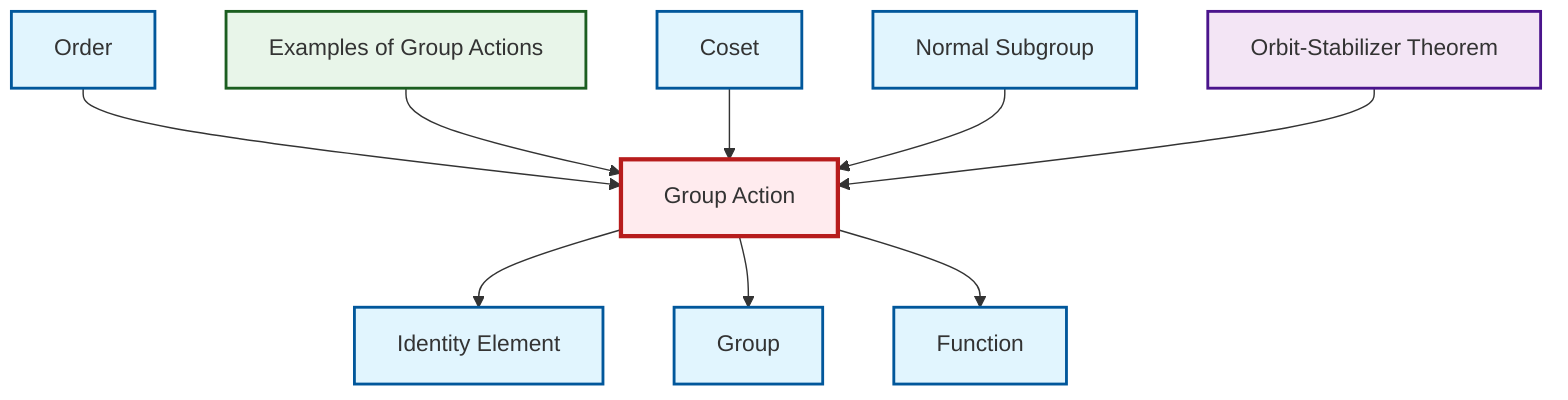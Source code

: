 graph TD
    classDef definition fill:#e1f5fe,stroke:#01579b,stroke-width:2px
    classDef theorem fill:#f3e5f5,stroke:#4a148c,stroke-width:2px
    classDef axiom fill:#fff3e0,stroke:#e65100,stroke-width:2px
    classDef example fill:#e8f5e9,stroke:#1b5e20,stroke-width:2px
    classDef current fill:#ffebee,stroke:#b71c1c,stroke-width:3px
    thm-orbit-stabilizer["Orbit-Stabilizer Theorem"]:::theorem
    ex-group-action-examples["Examples of Group Actions"]:::example
    def-group["Group"]:::definition
    def-function["Function"]:::definition
    def-identity-element["Identity Element"]:::definition
    def-normal-subgroup["Normal Subgroup"]:::definition
    def-group-action["Group Action"]:::definition
    def-coset["Coset"]:::definition
    def-order["Order"]:::definition
    def-order --> def-group-action
    ex-group-action-examples --> def-group-action
    def-coset --> def-group-action
    def-normal-subgroup --> def-group-action
    def-group-action --> def-identity-element
    def-group-action --> def-group
    def-group-action --> def-function
    thm-orbit-stabilizer --> def-group-action
    class def-group-action current